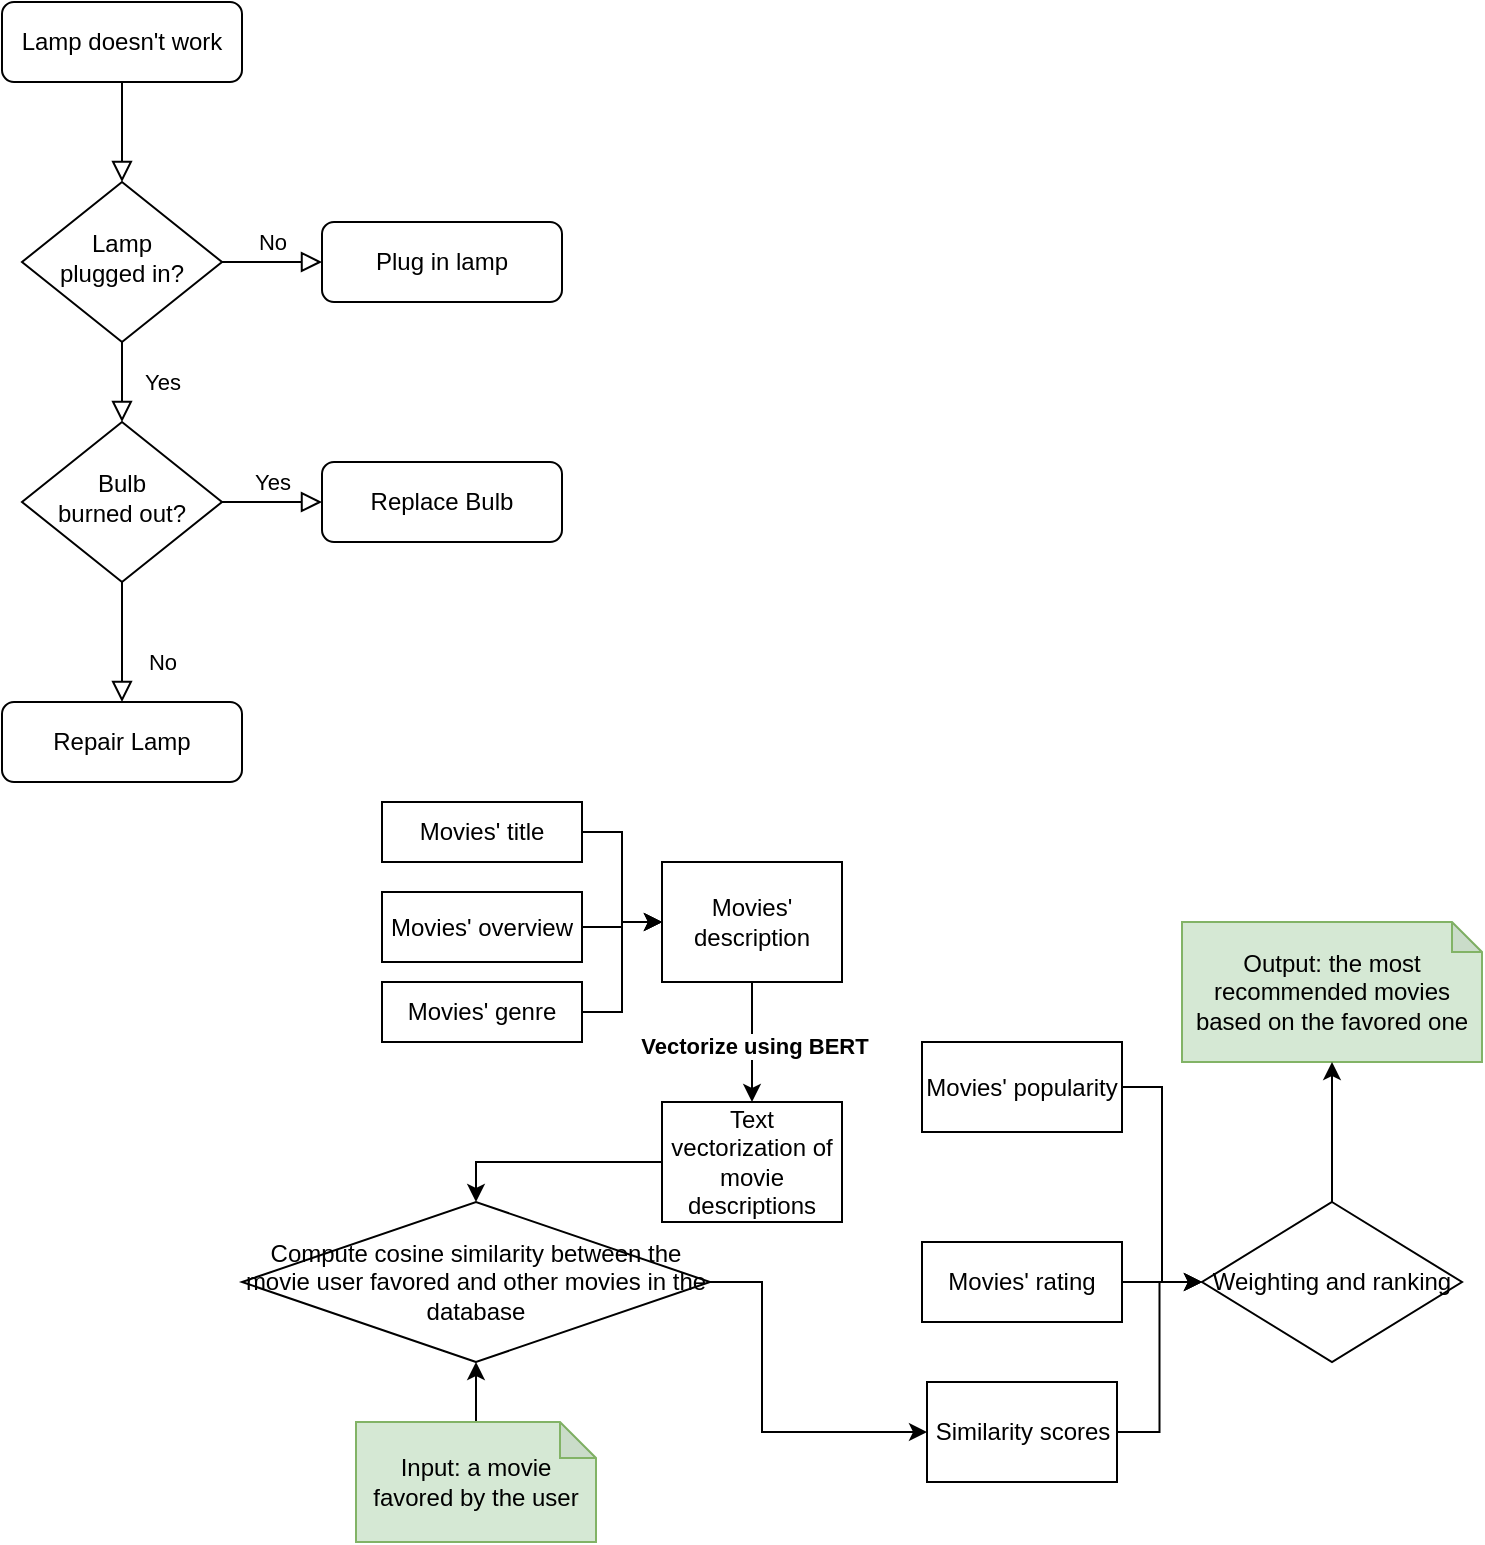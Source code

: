 <mxfile version="24.8.6">
  <diagram id="C5RBs43oDa-KdzZeNtuy" name="Page-1">
    <mxGraphModel dx="894" dy="663" grid="1" gridSize="10" guides="1" tooltips="1" connect="1" arrows="1" fold="1" page="1" pageScale="1" pageWidth="827" pageHeight="1169" math="0" shadow="0">
      <root>
        <mxCell id="WIyWlLk6GJQsqaUBKTNV-0" />
        <mxCell id="WIyWlLk6GJQsqaUBKTNV-1" parent="WIyWlLk6GJQsqaUBKTNV-0" />
        <mxCell id="WIyWlLk6GJQsqaUBKTNV-2" value="" style="rounded=0;html=1;jettySize=auto;orthogonalLoop=1;fontSize=11;endArrow=block;endFill=0;endSize=8;strokeWidth=1;shadow=0;labelBackgroundColor=none;edgeStyle=orthogonalEdgeStyle;" parent="WIyWlLk6GJQsqaUBKTNV-1" source="WIyWlLk6GJQsqaUBKTNV-3" target="WIyWlLk6GJQsqaUBKTNV-6" edge="1">
          <mxGeometry relative="1" as="geometry" />
        </mxCell>
        <mxCell id="WIyWlLk6GJQsqaUBKTNV-3" value="Lamp doesn&#39;t work" style="rounded=1;whiteSpace=wrap;html=1;fontSize=12;glass=0;strokeWidth=1;shadow=0;" parent="WIyWlLk6GJQsqaUBKTNV-1" vertex="1">
          <mxGeometry x="160" y="80" width="120" height="40" as="geometry" />
        </mxCell>
        <mxCell id="WIyWlLk6GJQsqaUBKTNV-4" value="Yes" style="rounded=0;html=1;jettySize=auto;orthogonalLoop=1;fontSize=11;endArrow=block;endFill=0;endSize=8;strokeWidth=1;shadow=0;labelBackgroundColor=none;edgeStyle=orthogonalEdgeStyle;" parent="WIyWlLk6GJQsqaUBKTNV-1" source="WIyWlLk6GJQsqaUBKTNV-6" target="WIyWlLk6GJQsqaUBKTNV-10" edge="1">
          <mxGeometry y="20" relative="1" as="geometry">
            <mxPoint as="offset" />
          </mxGeometry>
        </mxCell>
        <mxCell id="WIyWlLk6GJQsqaUBKTNV-5" value="No" style="edgeStyle=orthogonalEdgeStyle;rounded=0;html=1;jettySize=auto;orthogonalLoop=1;fontSize=11;endArrow=block;endFill=0;endSize=8;strokeWidth=1;shadow=0;labelBackgroundColor=none;" parent="WIyWlLk6GJQsqaUBKTNV-1" source="WIyWlLk6GJQsqaUBKTNV-6" target="WIyWlLk6GJQsqaUBKTNV-7" edge="1">
          <mxGeometry y="10" relative="1" as="geometry">
            <mxPoint as="offset" />
          </mxGeometry>
        </mxCell>
        <mxCell id="WIyWlLk6GJQsqaUBKTNV-6" value="Lamp&lt;br&gt;plugged in?" style="rhombus;whiteSpace=wrap;html=1;shadow=0;fontFamily=Helvetica;fontSize=12;align=center;strokeWidth=1;spacing=6;spacingTop=-4;" parent="WIyWlLk6GJQsqaUBKTNV-1" vertex="1">
          <mxGeometry x="170" y="170" width="100" height="80" as="geometry" />
        </mxCell>
        <mxCell id="WIyWlLk6GJQsqaUBKTNV-7" value="Plug in lamp" style="rounded=1;whiteSpace=wrap;html=1;fontSize=12;glass=0;strokeWidth=1;shadow=0;" parent="WIyWlLk6GJQsqaUBKTNV-1" vertex="1">
          <mxGeometry x="320" y="190" width="120" height="40" as="geometry" />
        </mxCell>
        <mxCell id="WIyWlLk6GJQsqaUBKTNV-8" value="No" style="rounded=0;html=1;jettySize=auto;orthogonalLoop=1;fontSize=11;endArrow=block;endFill=0;endSize=8;strokeWidth=1;shadow=0;labelBackgroundColor=none;edgeStyle=orthogonalEdgeStyle;" parent="WIyWlLk6GJQsqaUBKTNV-1" source="WIyWlLk6GJQsqaUBKTNV-10" target="WIyWlLk6GJQsqaUBKTNV-11" edge="1">
          <mxGeometry x="0.333" y="20" relative="1" as="geometry">
            <mxPoint as="offset" />
          </mxGeometry>
        </mxCell>
        <mxCell id="WIyWlLk6GJQsqaUBKTNV-9" value="Yes" style="edgeStyle=orthogonalEdgeStyle;rounded=0;html=1;jettySize=auto;orthogonalLoop=1;fontSize=11;endArrow=block;endFill=0;endSize=8;strokeWidth=1;shadow=0;labelBackgroundColor=none;" parent="WIyWlLk6GJQsqaUBKTNV-1" source="WIyWlLk6GJQsqaUBKTNV-10" target="WIyWlLk6GJQsqaUBKTNV-12" edge="1">
          <mxGeometry y="10" relative="1" as="geometry">
            <mxPoint as="offset" />
          </mxGeometry>
        </mxCell>
        <mxCell id="WIyWlLk6GJQsqaUBKTNV-10" value="Bulb&lt;br&gt;burned out?" style="rhombus;whiteSpace=wrap;html=1;shadow=0;fontFamily=Helvetica;fontSize=12;align=center;strokeWidth=1;spacing=6;spacingTop=-4;" parent="WIyWlLk6GJQsqaUBKTNV-1" vertex="1">
          <mxGeometry x="170" y="290" width="100" height="80" as="geometry" />
        </mxCell>
        <mxCell id="WIyWlLk6GJQsqaUBKTNV-11" value="Repair Lamp" style="rounded=1;whiteSpace=wrap;html=1;fontSize=12;glass=0;strokeWidth=1;shadow=0;" parent="WIyWlLk6GJQsqaUBKTNV-1" vertex="1">
          <mxGeometry x="160" y="430" width="120" height="40" as="geometry" />
        </mxCell>
        <mxCell id="WIyWlLk6GJQsqaUBKTNV-12" value="Replace Bulb" style="rounded=1;whiteSpace=wrap;html=1;fontSize=12;glass=0;strokeWidth=1;shadow=0;" parent="WIyWlLk6GJQsqaUBKTNV-1" vertex="1">
          <mxGeometry x="320" y="310" width="120" height="40" as="geometry" />
        </mxCell>
        <mxCell id="bNNTKG-qH6Fv4Rn3Kx4P-25" value="" style="edgeStyle=orthogonalEdgeStyle;rounded=0;orthogonalLoop=1;jettySize=auto;html=1;" edge="1" parent="WIyWlLk6GJQsqaUBKTNV-1" source="bNNTKG-qH6Fv4Rn3Kx4P-12" target="bNNTKG-qH6Fv4Rn3Kx4P-24">
          <mxGeometry relative="1" as="geometry" />
        </mxCell>
        <mxCell id="bNNTKG-qH6Fv4Rn3Kx4P-12" value="Movies&#39; title" style="rounded=0;whiteSpace=wrap;html=1;" vertex="1" parent="WIyWlLk6GJQsqaUBKTNV-1">
          <mxGeometry x="350" y="480" width="100" height="30" as="geometry" />
        </mxCell>
        <mxCell id="bNNTKG-qH6Fv4Rn3Kx4P-26" value="" style="edgeStyle=orthogonalEdgeStyle;rounded=0;orthogonalLoop=1;jettySize=auto;html=1;" edge="1" parent="WIyWlLk6GJQsqaUBKTNV-1" source="bNNTKG-qH6Fv4Rn3Kx4P-13" target="bNNTKG-qH6Fv4Rn3Kx4P-24">
          <mxGeometry relative="1" as="geometry" />
        </mxCell>
        <mxCell id="bNNTKG-qH6Fv4Rn3Kx4P-13" value="Movies&#39; overview" style="rounded=0;whiteSpace=wrap;html=1;" vertex="1" parent="WIyWlLk6GJQsqaUBKTNV-1">
          <mxGeometry x="350" y="525" width="100" height="35" as="geometry" />
        </mxCell>
        <mxCell id="bNNTKG-qH6Fv4Rn3Kx4P-29" style="edgeStyle=orthogonalEdgeStyle;rounded=0;orthogonalLoop=1;jettySize=auto;html=1;entryX=0;entryY=0.5;entryDx=0;entryDy=0;" edge="1" parent="WIyWlLk6GJQsqaUBKTNV-1" source="bNNTKG-qH6Fv4Rn3Kx4P-14" target="bNNTKG-qH6Fv4Rn3Kx4P-24">
          <mxGeometry relative="1" as="geometry" />
        </mxCell>
        <mxCell id="bNNTKG-qH6Fv4Rn3Kx4P-14" value="Movies&#39; genre" style="rounded=0;whiteSpace=wrap;html=1;" vertex="1" parent="WIyWlLk6GJQsqaUBKTNV-1">
          <mxGeometry x="350" y="570" width="100" height="30" as="geometry" />
        </mxCell>
        <mxCell id="bNNTKG-qH6Fv4Rn3Kx4P-31" value="" style="edgeStyle=orthogonalEdgeStyle;rounded=0;orthogonalLoop=1;jettySize=auto;html=1;" edge="1" parent="WIyWlLk6GJQsqaUBKTNV-1" source="bNNTKG-qH6Fv4Rn3Kx4P-24" target="bNNTKG-qH6Fv4Rn3Kx4P-30">
          <mxGeometry relative="1" as="geometry" />
        </mxCell>
        <mxCell id="bNNTKG-qH6Fv4Rn3Kx4P-34" value="Vectorize using BERT" style="edgeLabel;html=1;align=center;verticalAlign=middle;resizable=0;points=[];fontStyle=1" vertex="1" connectable="0" parent="bNNTKG-qH6Fv4Rn3Kx4P-31">
          <mxGeometry x="0.056" y="1" relative="1" as="geometry">
            <mxPoint as="offset" />
          </mxGeometry>
        </mxCell>
        <mxCell id="bNNTKG-qH6Fv4Rn3Kx4P-24" value="Movies&#39; description" style="whiteSpace=wrap;html=1;rounded=0;" vertex="1" parent="WIyWlLk6GJQsqaUBKTNV-1">
          <mxGeometry x="490" y="510" width="90" height="60" as="geometry" />
        </mxCell>
        <mxCell id="bNNTKG-qH6Fv4Rn3Kx4P-36" value="" style="edgeStyle=orthogonalEdgeStyle;rounded=0;orthogonalLoop=1;jettySize=auto;html=1;exitX=0;exitY=0.5;exitDx=0;exitDy=0;" edge="1" parent="WIyWlLk6GJQsqaUBKTNV-1" source="bNNTKG-qH6Fv4Rn3Kx4P-30" target="bNNTKG-qH6Fv4Rn3Kx4P-39">
          <mxGeometry relative="1" as="geometry" />
        </mxCell>
        <mxCell id="bNNTKG-qH6Fv4Rn3Kx4P-30" value="Text vectorization of movie descriptions" style="whiteSpace=wrap;html=1;rounded=0;" vertex="1" parent="WIyWlLk6GJQsqaUBKTNV-1">
          <mxGeometry x="490" y="630" width="90" height="60" as="geometry" />
        </mxCell>
        <mxCell id="bNNTKG-qH6Fv4Rn3Kx4P-60" style="edgeStyle=orthogonalEdgeStyle;rounded=0;orthogonalLoop=1;jettySize=auto;html=1;entryX=0;entryY=0.5;entryDx=0;entryDy=0;" edge="1" parent="WIyWlLk6GJQsqaUBKTNV-1" source="bNNTKG-qH6Fv4Rn3Kx4P-35" target="bNNTKG-qH6Fv4Rn3Kx4P-50">
          <mxGeometry relative="1" as="geometry" />
        </mxCell>
        <mxCell id="bNNTKG-qH6Fv4Rn3Kx4P-35" value="Similarity scores" style="whiteSpace=wrap;html=1;rounded=0;" vertex="1" parent="WIyWlLk6GJQsqaUBKTNV-1">
          <mxGeometry x="622.5" y="770" width="95" height="50" as="geometry" />
        </mxCell>
        <mxCell id="bNNTKG-qH6Fv4Rn3Kx4P-72" style="edgeStyle=orthogonalEdgeStyle;rounded=0;orthogonalLoop=1;jettySize=auto;html=1;entryX=0;entryY=0.5;entryDx=0;entryDy=0;" edge="1" parent="WIyWlLk6GJQsqaUBKTNV-1" source="bNNTKG-qH6Fv4Rn3Kx4P-39" target="bNNTKG-qH6Fv4Rn3Kx4P-35">
          <mxGeometry relative="1" as="geometry">
            <Array as="points">
              <mxPoint x="540" y="720" />
              <mxPoint x="540" y="795" />
            </Array>
          </mxGeometry>
        </mxCell>
        <mxCell id="bNNTKG-qH6Fv4Rn3Kx4P-39" value="Compute cosine similarity between the movie user favored and other movies in the database" style="rhombus;whiteSpace=wrap;html=1;direction=west;" vertex="1" parent="WIyWlLk6GJQsqaUBKTNV-1">
          <mxGeometry x="280" y="680" width="234" height="80" as="geometry" />
        </mxCell>
        <mxCell id="bNNTKG-qH6Fv4Rn3Kx4P-59" style="edgeStyle=orthogonalEdgeStyle;rounded=0;orthogonalLoop=1;jettySize=auto;html=1;entryX=0;entryY=0.5;entryDx=0;entryDy=0;" edge="1" parent="WIyWlLk6GJQsqaUBKTNV-1" source="bNNTKG-qH6Fv4Rn3Kx4P-41" target="bNNTKG-qH6Fv4Rn3Kx4P-50">
          <mxGeometry relative="1" as="geometry" />
        </mxCell>
        <mxCell id="bNNTKG-qH6Fv4Rn3Kx4P-41" value="Movies&#39; rating" style="rounded=0;whiteSpace=wrap;html=1;" vertex="1" parent="WIyWlLk6GJQsqaUBKTNV-1">
          <mxGeometry x="620" y="700" width="100" height="40" as="geometry" />
        </mxCell>
        <mxCell id="bNNTKG-qH6Fv4Rn3Kx4P-58" style="edgeStyle=orthogonalEdgeStyle;rounded=0;orthogonalLoop=1;jettySize=auto;html=1;entryX=0;entryY=0.5;entryDx=0;entryDy=0;" edge="1" parent="WIyWlLk6GJQsqaUBKTNV-1" source="bNNTKG-qH6Fv4Rn3Kx4P-42" target="bNNTKG-qH6Fv4Rn3Kx4P-50">
          <mxGeometry relative="1" as="geometry" />
        </mxCell>
        <mxCell id="bNNTKG-qH6Fv4Rn3Kx4P-42" value="Movies&#39; popularity" style="rounded=0;whiteSpace=wrap;html=1;" vertex="1" parent="WIyWlLk6GJQsqaUBKTNV-1">
          <mxGeometry x="620" y="600" width="100" height="45" as="geometry" />
        </mxCell>
        <mxCell id="bNNTKG-qH6Fv4Rn3Kx4P-50" value="Weighting and ranking" style="rhombus;whiteSpace=wrap;html=1;" vertex="1" parent="WIyWlLk6GJQsqaUBKTNV-1">
          <mxGeometry x="760" y="680" width="130" height="80" as="geometry" />
        </mxCell>
        <mxCell id="bNNTKG-qH6Fv4Rn3Kx4P-63" value="Output: the most recommended movies based on the favored one" style="shape=note;whiteSpace=wrap;html=1;backgroundOutline=1;darkOpacity=0.05;fillColor=#d5e8d4;strokeColor=#82b366;size=15;" vertex="1" parent="WIyWlLk6GJQsqaUBKTNV-1">
          <mxGeometry x="750" y="540" width="150" height="70" as="geometry" />
        </mxCell>
        <mxCell id="bNNTKG-qH6Fv4Rn3Kx4P-66" style="edgeStyle=orthogonalEdgeStyle;rounded=0;orthogonalLoop=1;jettySize=auto;html=1;entryX=0.5;entryY=0;entryDx=0;entryDy=0;" edge="1" parent="WIyWlLk6GJQsqaUBKTNV-1" source="bNNTKG-qH6Fv4Rn3Kx4P-65" target="bNNTKG-qH6Fv4Rn3Kx4P-39">
          <mxGeometry relative="1" as="geometry" />
        </mxCell>
        <mxCell id="bNNTKG-qH6Fv4Rn3Kx4P-65" value="Input: a movie favored by the user" style="shape=note;whiteSpace=wrap;html=1;backgroundOutline=1;darkOpacity=0.05;size=18;fillColor=#d5e8d4;strokeColor=#82b366;" vertex="1" parent="WIyWlLk6GJQsqaUBKTNV-1">
          <mxGeometry x="337" y="790" width="120" height="60" as="geometry" />
        </mxCell>
        <mxCell id="bNNTKG-qH6Fv4Rn3Kx4P-68" style="edgeStyle=orthogonalEdgeStyle;rounded=0;orthogonalLoop=1;jettySize=auto;html=1;entryX=0.5;entryY=1;entryDx=0;entryDy=0;entryPerimeter=0;" edge="1" parent="WIyWlLk6GJQsqaUBKTNV-1" source="bNNTKG-qH6Fv4Rn3Kx4P-50" target="bNNTKG-qH6Fv4Rn3Kx4P-63">
          <mxGeometry relative="1" as="geometry" />
        </mxCell>
      </root>
    </mxGraphModel>
  </diagram>
</mxfile>
